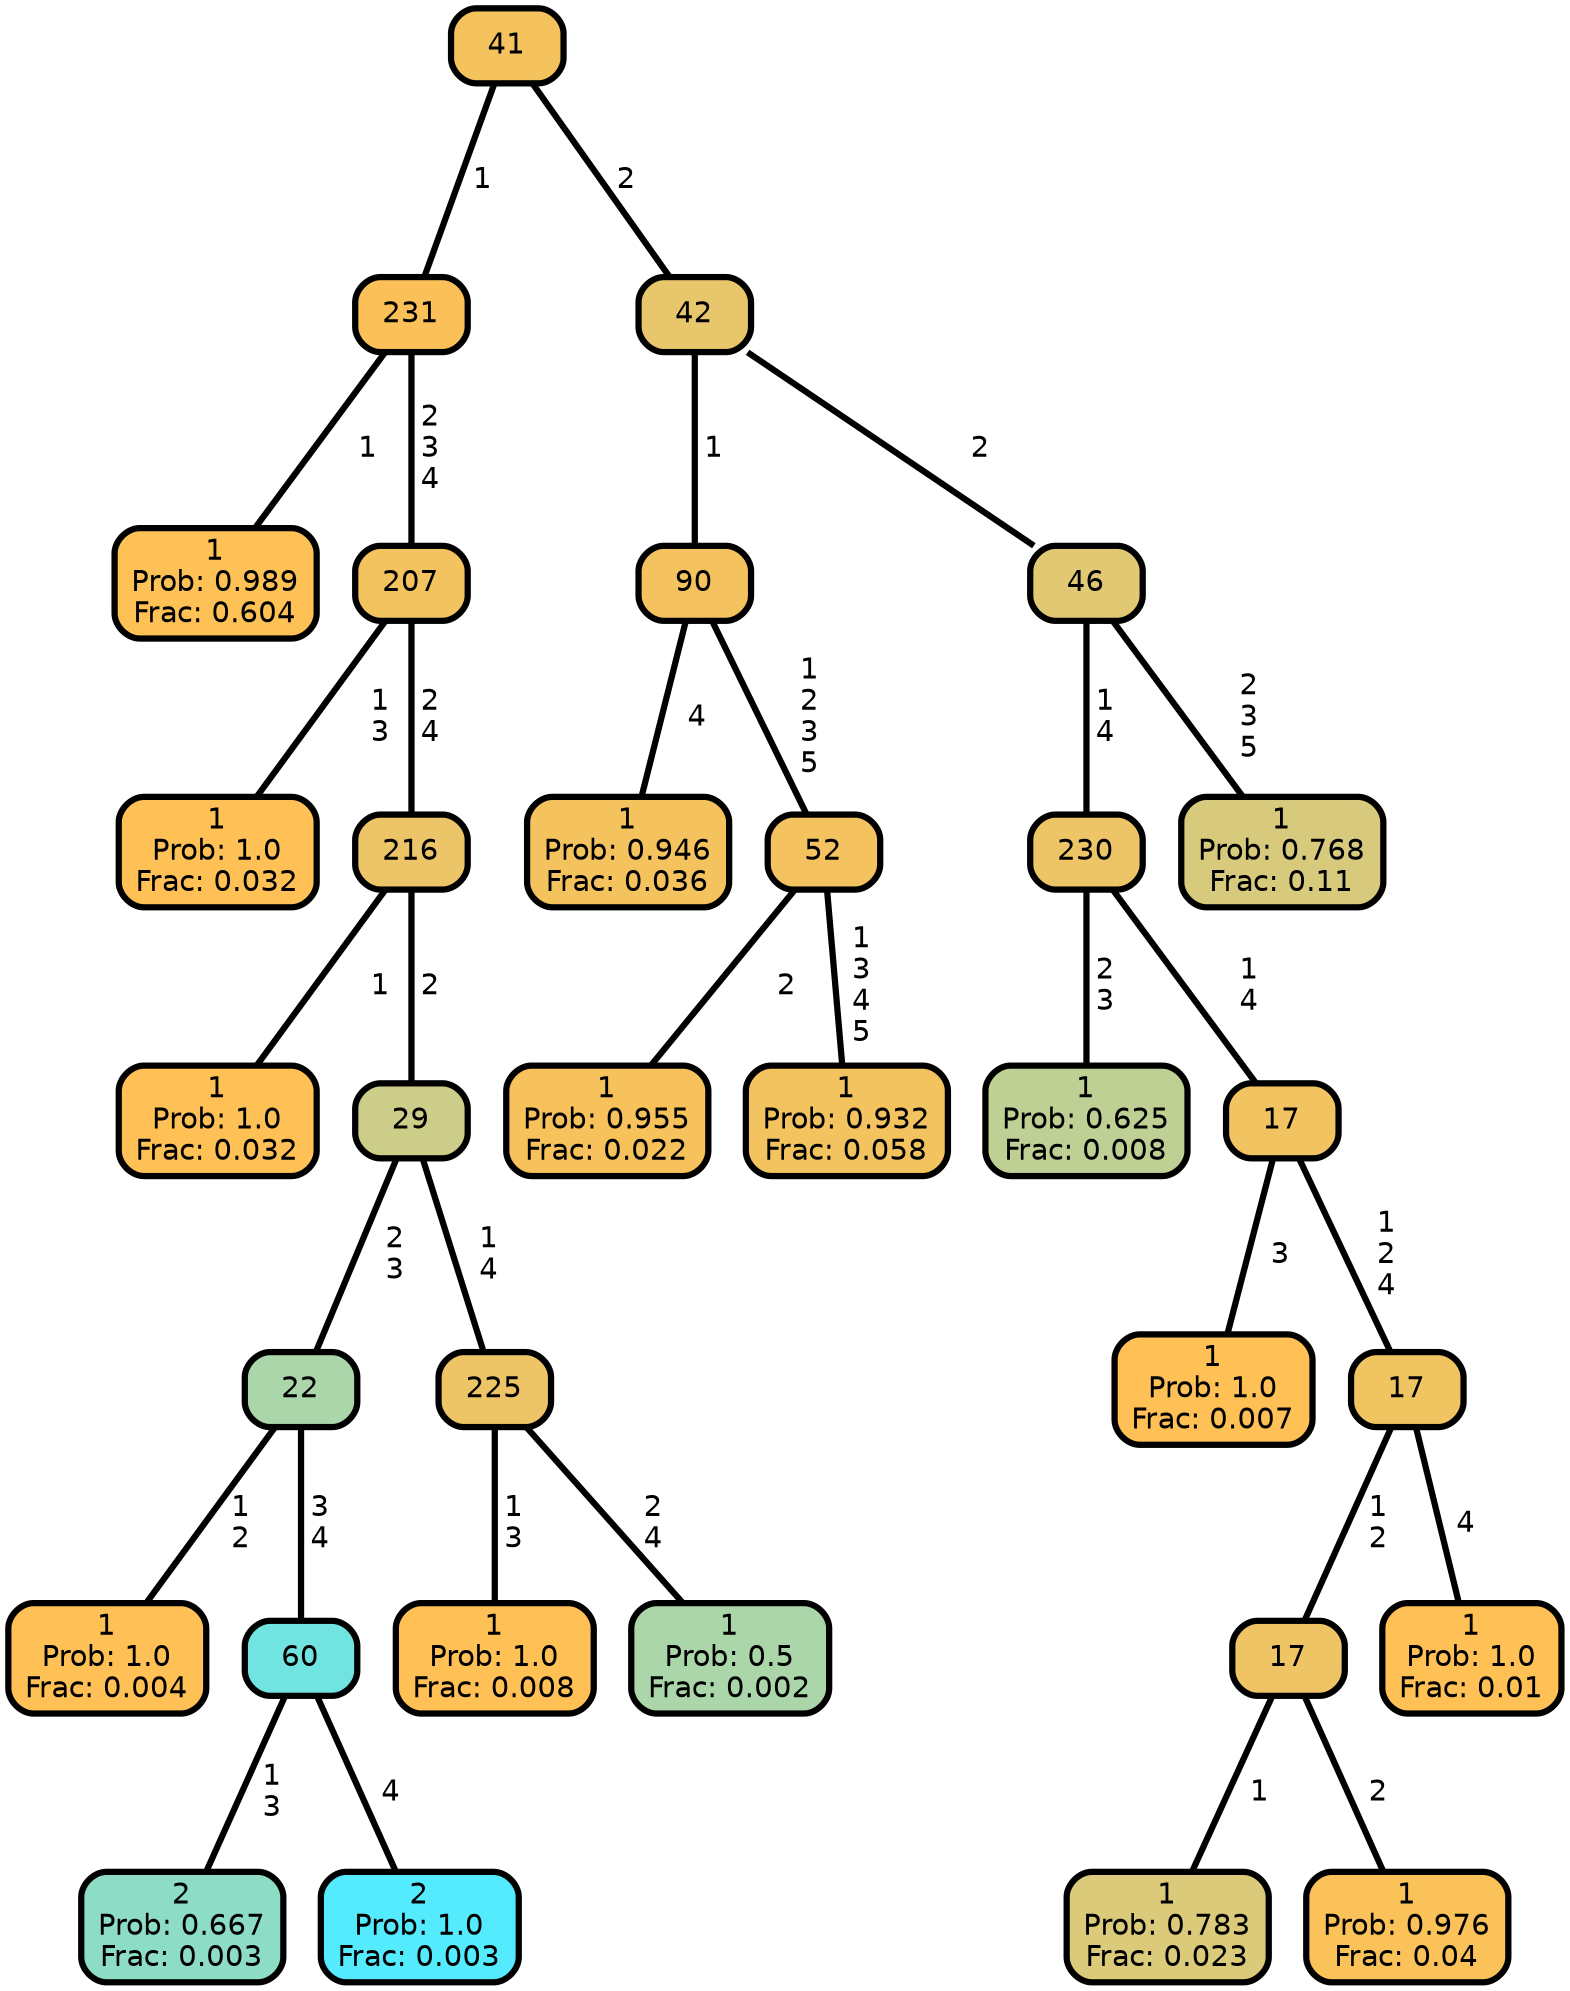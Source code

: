 graph Tree {
node [shape=box, style="filled, rounded",color="black",penwidth="3",fontcolor="black",                 fontname=helvetica] ;
graph [ranksep="0 equally", splines=straight,                 bgcolor=transparent, dpi=200] ;
edge [fontname=helvetica, color=black] ;
0 [label="1
Prob: 0.989
Frac: 0.604", fillcolor="#fdc156"] ;
1 [label="231", fillcolor="#fbc158"] ;
2 [label="1
Prob: 1.0
Frac: 0.032", fillcolor="#ffc155"] ;
3 [label="207", fillcolor="#f3c360"] ;
4 [label="1
Prob: 1.0
Frac: 0.032", fillcolor="#ffc155"] ;
5 [label="216", fillcolor="#ebc568"] ;
6 [label="1
Prob: 1.0
Frac: 0.004", fillcolor="#ffc155"] ;
7 [label="22", fillcolor="#aad6aa"] ;
8 [label="2
Prob: 0.667
Frac: 0.003", fillcolor="#8dddc6"] ;
9 [label="60", fillcolor="#71e4e2"] ;
10 [label="2
Prob: 1.0
Frac: 0.003", fillcolor="#55ebff"] ;
11 [label="29", fillcolor="#cccd88"] ;
12 [label="1
Prob: 1.0
Frac: 0.008", fillcolor="#ffc155"] ;
13 [label="225", fillcolor="#eec566"] ;
14 [label="1
Prob: 0.5
Frac: 0.002", fillcolor="#aad6aa"] ;
15 [label="41", fillcolor="#f5c35e"] ;
16 [label="1
Prob: 0.946
Frac: 0.036", fillcolor="#f5c35e"] ;
17 [label="90", fillcolor="#f4c35f"] ;
18 [label="1
Prob: 0.955
Frac: 0.022", fillcolor="#f7c25c"] ;
19 [label="52", fillcolor="#f4c35f"] ;
20 [label="1
Prob: 0.932
Frac: 0.058", fillcolor="#f3c360"] ;
21 [label="42", fillcolor="#e8c66b"] ;
22 [label="1
Prob: 0.625
Frac: 0.008", fillcolor="#bfd094"] ;
23 [label="230", fillcolor="#edc566"] ;
24 [label="1
Prob: 1.0
Frac: 0.007", fillcolor="#ffc155"] ;
25 [label="17", fillcolor="#f2c461"] ;
26 [label="1
Prob: 0.783
Frac: 0.023", fillcolor="#daca79"] ;
27 [label="17", fillcolor="#efc464"] ;
28 [label="1
Prob: 0.976
Frac: 0.04", fillcolor="#fac259"] ;
29 [label="17", fillcolor="#f1c462"] ;
30 [label="1
Prob: 1.0
Frac: 0.01", fillcolor="#ffc155"] ;
31 [label="46", fillcolor="#e1c872"] ;
32 [label="1
Prob: 0.768
Frac: 0.11", fillcolor="#d7ca7c"] ;
1 -- 0 [label=" 1",penwidth=3] ;
1 -- 3 [label=" 2\n 3\n 4",penwidth=3] ;
3 -- 2 [label=" 1\n 3",penwidth=3] ;
3 -- 5 [label=" 2\n 4",penwidth=3] ;
5 -- 4 [label=" 1",penwidth=3] ;
5 -- 11 [label=" 2",penwidth=3] ;
7 -- 6 [label=" 1\n 2",penwidth=3] ;
7 -- 9 [label=" 3\n 4",penwidth=3] ;
9 -- 8 [label=" 1\n 3",penwidth=3] ;
9 -- 10 [label=" 4",penwidth=3] ;
11 -- 7 [label=" 2\n 3",penwidth=3] ;
11 -- 13 [label=" 1\n 4",penwidth=3] ;
13 -- 12 [label=" 1\n 3",penwidth=3] ;
13 -- 14 [label=" 2\n 4",penwidth=3] ;
15 -- 1 [label=" 1",penwidth=3] ;
15 -- 21 [label=" 2",penwidth=3] ;
17 -- 16 [label=" 4",penwidth=3] ;
17 -- 19 [label=" 1\n 2\n 3\n 5",penwidth=3] ;
19 -- 18 [label=" 2",penwidth=3] ;
19 -- 20 [label=" 1\n 3\n 4\n 5",penwidth=3] ;
21 -- 17 [label=" 1",penwidth=3] ;
21 -- 31 [label=" 2",penwidth=3] ;
23 -- 22 [label=" 2\n 3",penwidth=3] ;
23 -- 25 [label=" 1\n 4",penwidth=3] ;
25 -- 24 [label=" 3",penwidth=3] ;
25 -- 29 [label=" 1\n 2\n 4",penwidth=3] ;
27 -- 26 [label=" 1",penwidth=3] ;
27 -- 28 [label=" 2",penwidth=3] ;
29 -- 27 [label=" 1\n 2",penwidth=3] ;
29 -- 30 [label=" 4",penwidth=3] ;
31 -- 23 [label=" 1\n 4",penwidth=3] ;
31 -- 32 [label=" 2\n 3\n 5",penwidth=3] ;
{rank = same;}}